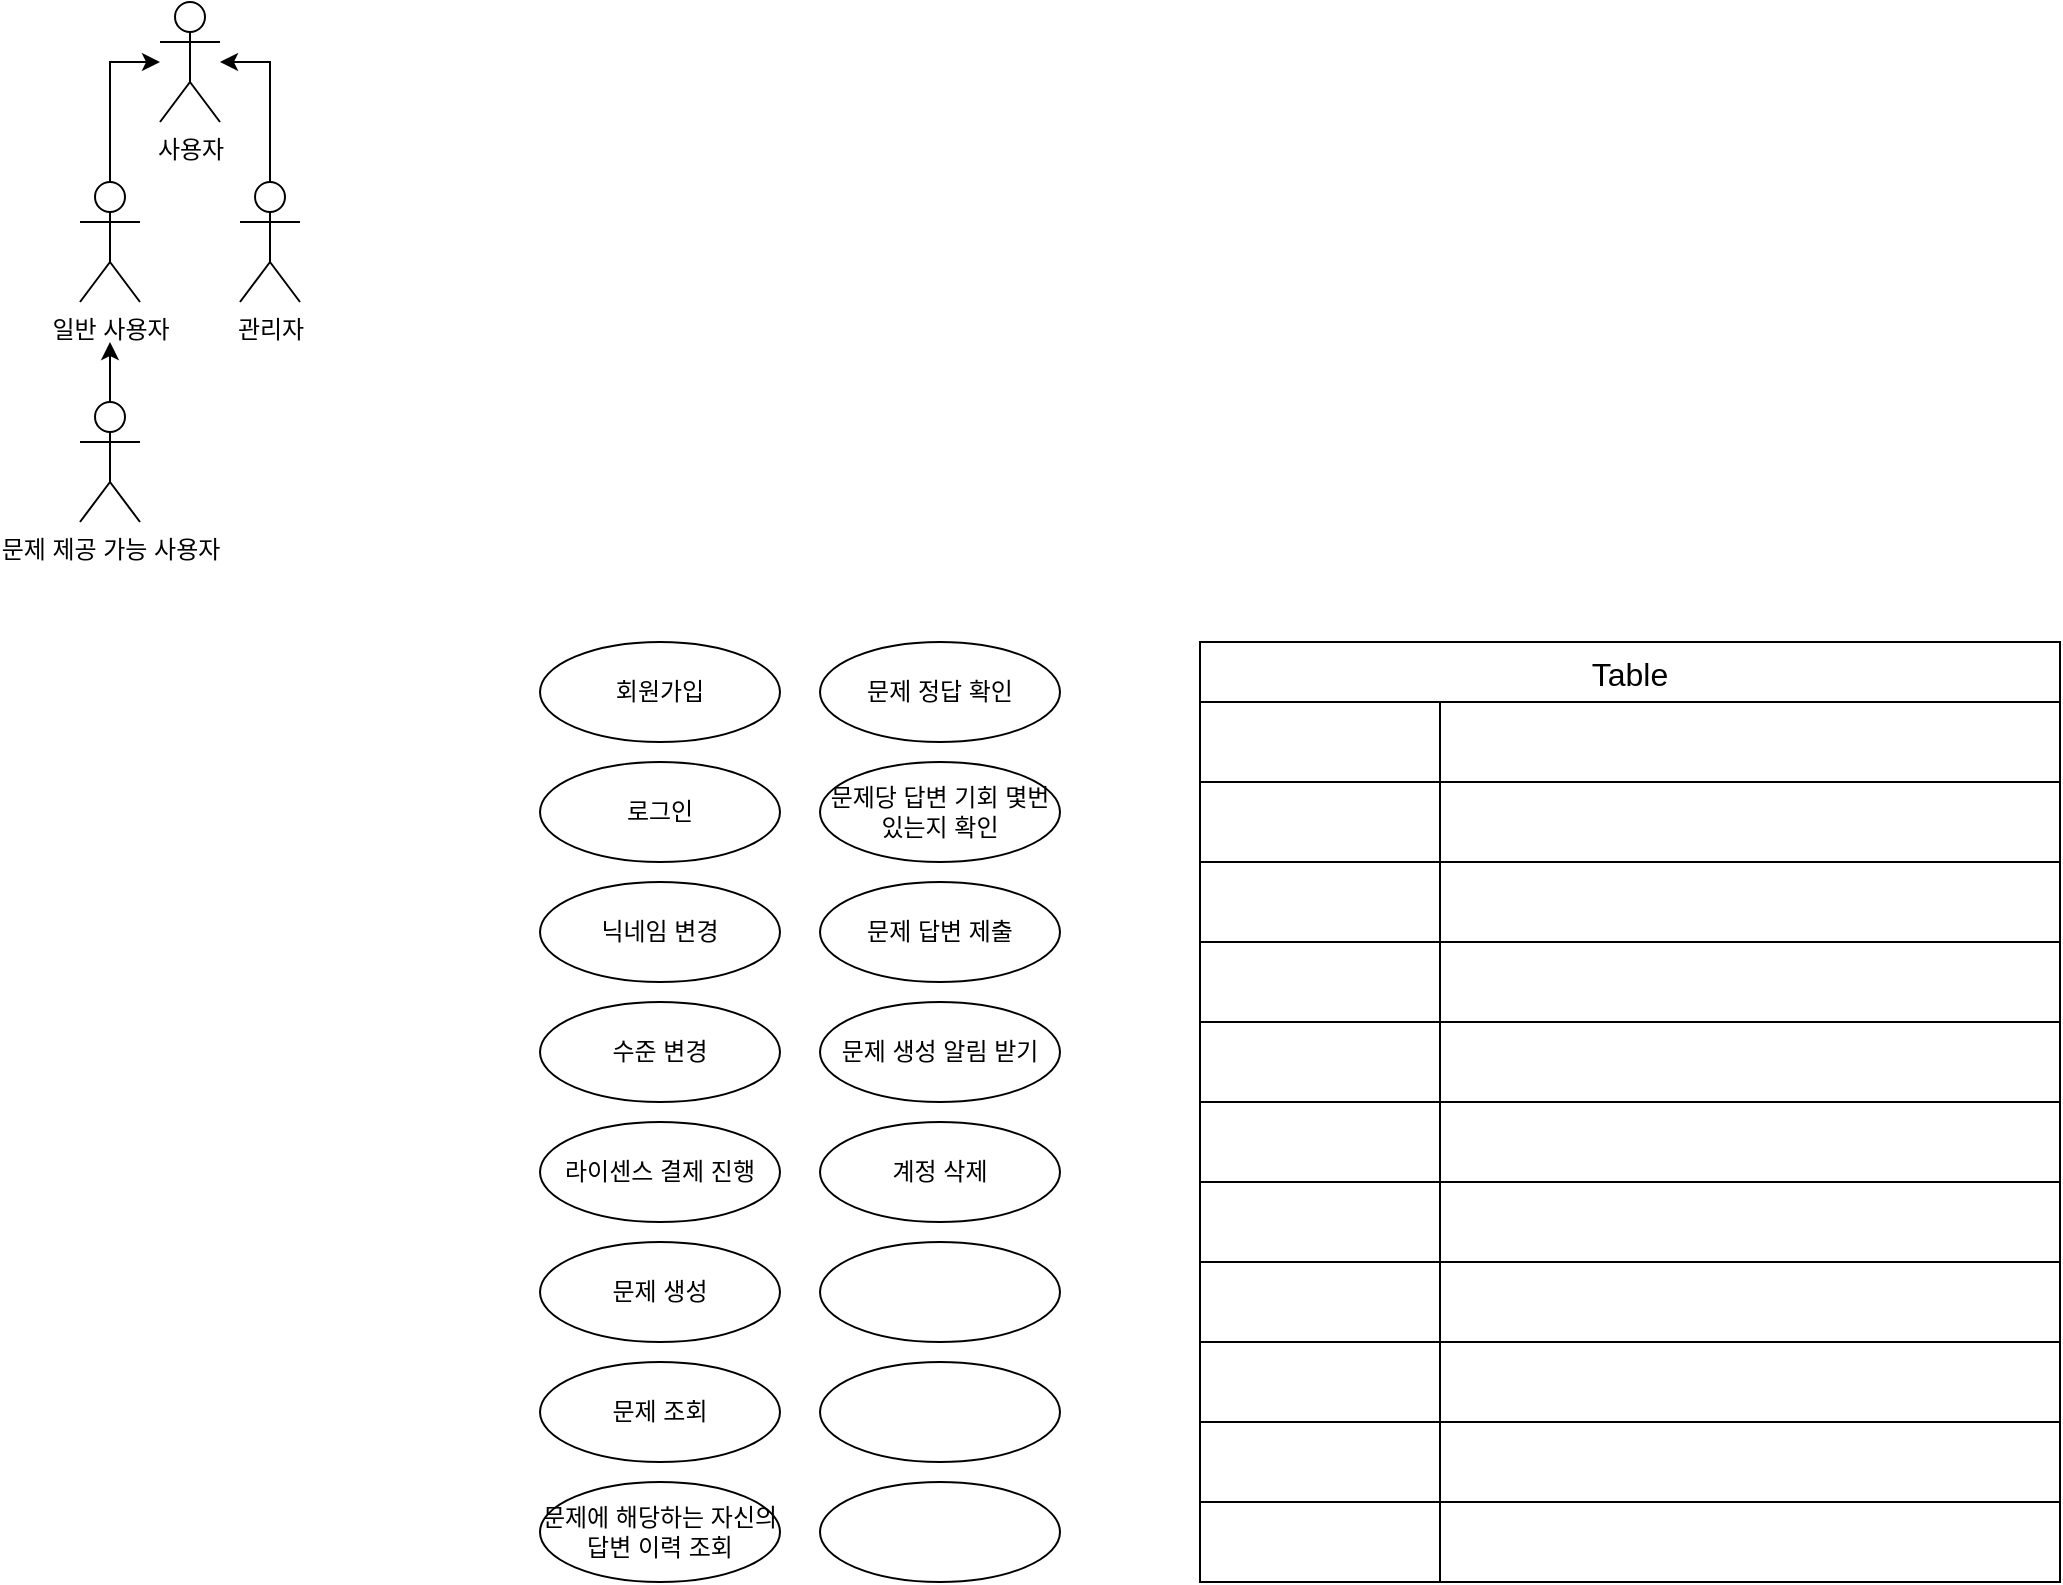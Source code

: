 <mxfile version="24.2.2" type="github">
  <diagram name="페이지-1" id="fhRKMd2EhU1pvt1cXbKF">
    <mxGraphModel dx="1434" dy="780" grid="1" gridSize="10" guides="1" tooltips="1" connect="1" arrows="1" fold="1" page="1" pageScale="1" pageWidth="827" pageHeight="1169" math="0" shadow="0">
      <root>
        <mxCell id="0" />
        <mxCell id="1" parent="0" />
        <mxCell id="9DiqVA_Cxh-YaxuWzxP3-2251" value="사용자" style="shape=umlActor;verticalLabelPosition=bottom;verticalAlign=top;html=1;outlineConnect=0;" parent="1" vertex="1">
          <mxGeometry x="110" y="200" width="30" height="60" as="geometry" />
        </mxCell>
        <mxCell id="9DiqVA_Cxh-YaxuWzxP3-2264" value="" style="edgeStyle=orthogonalEdgeStyle;rounded=0;orthogonalLoop=1;jettySize=auto;html=1;" parent="1" source="9DiqVA_Cxh-YaxuWzxP3-2252" target="9DiqVA_Cxh-YaxuWzxP3-2251" edge="1">
          <mxGeometry relative="1" as="geometry">
            <Array as="points">
              <mxPoint x="85" y="230" />
            </Array>
          </mxGeometry>
        </mxCell>
        <mxCell id="9DiqVA_Cxh-YaxuWzxP3-2252" value="일반 사용자" style="shape=umlActor;verticalLabelPosition=bottom;verticalAlign=top;html=1;outlineConnect=0;" parent="1" vertex="1">
          <mxGeometry x="70" y="290" width="30" height="60" as="geometry" />
        </mxCell>
        <mxCell id="9DiqVA_Cxh-YaxuWzxP3-2267" value="" style="edgeStyle=orthogonalEdgeStyle;rounded=0;orthogonalLoop=1;jettySize=auto;html=1;" parent="1" source="9DiqVA_Cxh-YaxuWzxP3-2254" edge="1">
          <mxGeometry relative="1" as="geometry">
            <mxPoint x="85" y="370" as="targetPoint" />
          </mxGeometry>
        </mxCell>
        <mxCell id="9DiqVA_Cxh-YaxuWzxP3-2254" value="문제 제공 가능 사용자" style="shape=umlActor;verticalLabelPosition=bottom;verticalAlign=top;html=1;outlineConnect=0;" parent="1" vertex="1">
          <mxGeometry x="70" y="400" width="30" height="60" as="geometry" />
        </mxCell>
        <mxCell id="9DiqVA_Cxh-YaxuWzxP3-2266" value="" style="edgeStyle=orthogonalEdgeStyle;rounded=0;orthogonalLoop=1;jettySize=auto;html=1;" parent="1" source="9DiqVA_Cxh-YaxuWzxP3-2255" target="9DiqVA_Cxh-YaxuWzxP3-2251" edge="1">
          <mxGeometry relative="1" as="geometry">
            <Array as="points">
              <mxPoint x="165" y="230" />
            </Array>
          </mxGeometry>
        </mxCell>
        <mxCell id="9DiqVA_Cxh-YaxuWzxP3-2255" value="관리자" style="shape=umlActor;verticalLabelPosition=bottom;verticalAlign=top;html=1;outlineConnect=0;" parent="1" vertex="1">
          <mxGeometry x="150" y="290" width="30" height="60" as="geometry" />
        </mxCell>
        <mxCell id="9DiqVA_Cxh-YaxuWzxP3-2268" value="회원가입" style="ellipse;whiteSpace=wrap;html=1;" parent="1" vertex="1">
          <mxGeometry x="300" y="520" width="120" height="50" as="geometry" />
        </mxCell>
        <mxCell id="9DiqVA_Cxh-YaxuWzxP3-2269" value="로그인" style="ellipse;whiteSpace=wrap;html=1;" parent="1" vertex="1">
          <mxGeometry x="300" y="580" width="120" height="50" as="geometry" />
        </mxCell>
        <mxCell id="9DiqVA_Cxh-YaxuWzxP3-2270" value="닉네임 변경" style="ellipse;whiteSpace=wrap;html=1;" parent="1" vertex="1">
          <mxGeometry x="300" y="640" width="120" height="50" as="geometry" />
        </mxCell>
        <mxCell id="9DiqVA_Cxh-YaxuWzxP3-2271" value="수준 변경" style="ellipse;whiteSpace=wrap;html=1;" parent="1" vertex="1">
          <mxGeometry x="300" y="700" width="120" height="50" as="geometry" />
        </mxCell>
        <mxCell id="9DiqVA_Cxh-YaxuWzxP3-2272" value="라이센스 결제 진행" style="ellipse;whiteSpace=wrap;html=1;" parent="1" vertex="1">
          <mxGeometry x="300" y="760" width="120" height="50" as="geometry" />
        </mxCell>
        <mxCell id="9DiqVA_Cxh-YaxuWzxP3-2273" value="문제 생성" style="ellipse;whiteSpace=wrap;html=1;" parent="1" vertex="1">
          <mxGeometry x="300" y="820" width="120" height="50" as="geometry" />
        </mxCell>
        <mxCell id="9DiqVA_Cxh-YaxuWzxP3-2274" value="문제 조회" style="ellipse;whiteSpace=wrap;html=1;" parent="1" vertex="1">
          <mxGeometry x="300" y="880" width="120" height="50" as="geometry" />
        </mxCell>
        <mxCell id="9DiqVA_Cxh-YaxuWzxP3-2275" value="문제에 해당하는 자신의 답변 이력 조회" style="ellipse;whiteSpace=wrap;html=1;" parent="1" vertex="1">
          <mxGeometry x="300" y="940" width="120" height="50" as="geometry" />
        </mxCell>
        <mxCell id="9DiqVA_Cxh-YaxuWzxP3-2276" value="문제 정답 확인" style="ellipse;whiteSpace=wrap;html=1;" parent="1" vertex="1">
          <mxGeometry x="440" y="520" width="120" height="50" as="geometry" />
        </mxCell>
        <mxCell id="9DiqVA_Cxh-YaxuWzxP3-2277" value="문제당 답변 기회 몇번 있는지 확인" style="ellipse;whiteSpace=wrap;html=1;" parent="1" vertex="1">
          <mxGeometry x="440" y="580" width="120" height="50" as="geometry" />
        </mxCell>
        <mxCell id="9DiqVA_Cxh-YaxuWzxP3-2278" value="문제 답변 제출" style="ellipse;whiteSpace=wrap;html=1;" parent="1" vertex="1">
          <mxGeometry x="440" y="640" width="120" height="50" as="geometry" />
        </mxCell>
        <mxCell id="9DiqVA_Cxh-YaxuWzxP3-2279" value="문제 생성 알림 받기" style="ellipse;whiteSpace=wrap;html=1;" parent="1" vertex="1">
          <mxGeometry x="440" y="700" width="120" height="50" as="geometry" />
        </mxCell>
        <mxCell id="9DiqVA_Cxh-YaxuWzxP3-2280" value="계정 삭제" style="ellipse;whiteSpace=wrap;html=1;" parent="1" vertex="1">
          <mxGeometry x="440" y="760" width="120" height="50" as="geometry" />
        </mxCell>
        <mxCell id="9DiqVA_Cxh-YaxuWzxP3-2281" value="&lt;div&gt;&lt;br&gt;&lt;/div&gt;" style="ellipse;whiteSpace=wrap;html=1;" parent="1" vertex="1">
          <mxGeometry x="440" y="820" width="120" height="50" as="geometry" />
        </mxCell>
        <mxCell id="9DiqVA_Cxh-YaxuWzxP3-2282" value="" style="ellipse;whiteSpace=wrap;html=1;" parent="1" vertex="1">
          <mxGeometry x="440" y="880" width="120" height="50" as="geometry" />
        </mxCell>
        <mxCell id="9DiqVA_Cxh-YaxuWzxP3-2283" value="" style="ellipse;whiteSpace=wrap;html=1;" parent="1" vertex="1">
          <mxGeometry x="440" y="940" width="120" height="50" as="geometry" />
        </mxCell>
        <mxCell id="9DiqVA_Cxh-YaxuWzxP3-2284" value="Table" style="shape=table;startSize=30;container=1;collapsible=0;childLayout=tableLayout;strokeColor=default;fontSize=16;" parent="1" vertex="1">
          <mxGeometry x="630" y="520" width="430" height="470" as="geometry" />
        </mxCell>
        <mxCell id="9DiqVA_Cxh-YaxuWzxP3-2285" style="shape=tableRow;horizontal=0;startSize=0;swimlaneHead=0;swimlaneBody=0;strokeColor=inherit;top=0;left=0;bottom=0;right=0;collapsible=0;dropTarget=0;fillColor=none;points=[[0,0.5],[1,0.5]];portConstraint=eastwest;fontSize=16;" parent="9DiqVA_Cxh-YaxuWzxP3-2284" vertex="1">
          <mxGeometry y="30" width="430" height="40" as="geometry" />
        </mxCell>
        <mxCell id="9DiqVA_Cxh-YaxuWzxP3-2286" style="shape=partialRectangle;html=1;whiteSpace=wrap;connectable=0;strokeColor=inherit;overflow=hidden;fillColor=none;top=0;left=0;bottom=0;right=0;pointerEvents=1;fontSize=16;" parent="9DiqVA_Cxh-YaxuWzxP3-2285" vertex="1">
          <mxGeometry width="120" height="40" as="geometry">
            <mxRectangle width="120" height="40" as="alternateBounds" />
          </mxGeometry>
        </mxCell>
        <mxCell id="9DiqVA_Cxh-YaxuWzxP3-2287" style="shape=partialRectangle;html=1;whiteSpace=wrap;connectable=0;strokeColor=inherit;overflow=hidden;fillColor=none;top=0;left=0;bottom=0;right=0;pointerEvents=1;fontSize=16;" parent="9DiqVA_Cxh-YaxuWzxP3-2285" vertex="1">
          <mxGeometry x="120" width="310" height="40" as="geometry">
            <mxRectangle width="310" height="40" as="alternateBounds" />
          </mxGeometry>
        </mxCell>
        <mxCell id="9DiqVA_Cxh-YaxuWzxP3-2288" style="shape=tableRow;horizontal=0;startSize=0;swimlaneHead=0;swimlaneBody=0;strokeColor=inherit;top=0;left=0;bottom=0;right=0;collapsible=0;dropTarget=0;fillColor=none;points=[[0,0.5],[1,0.5]];portConstraint=eastwest;fontSize=16;" parent="9DiqVA_Cxh-YaxuWzxP3-2284" vertex="1">
          <mxGeometry y="70" width="430" height="40" as="geometry" />
        </mxCell>
        <mxCell id="9DiqVA_Cxh-YaxuWzxP3-2289" style="shape=partialRectangle;html=1;whiteSpace=wrap;connectable=0;strokeColor=inherit;overflow=hidden;fillColor=none;top=0;left=0;bottom=0;right=0;pointerEvents=1;fontSize=16;" parent="9DiqVA_Cxh-YaxuWzxP3-2288" vertex="1">
          <mxGeometry width="120" height="40" as="geometry">
            <mxRectangle width="120" height="40" as="alternateBounds" />
          </mxGeometry>
        </mxCell>
        <mxCell id="9DiqVA_Cxh-YaxuWzxP3-2290" style="shape=partialRectangle;html=1;whiteSpace=wrap;connectable=0;strokeColor=inherit;overflow=hidden;fillColor=none;top=0;left=0;bottom=0;right=0;pointerEvents=1;fontSize=16;" parent="9DiqVA_Cxh-YaxuWzxP3-2288" vertex="1">
          <mxGeometry x="120" width="310" height="40" as="geometry">
            <mxRectangle width="310" height="40" as="alternateBounds" />
          </mxGeometry>
        </mxCell>
        <mxCell id="9DiqVA_Cxh-YaxuWzxP3-2291" style="shape=tableRow;horizontal=0;startSize=0;swimlaneHead=0;swimlaneBody=0;strokeColor=inherit;top=0;left=0;bottom=0;right=0;collapsible=0;dropTarget=0;fillColor=none;points=[[0,0.5],[1,0.5]];portConstraint=eastwest;fontSize=16;" parent="9DiqVA_Cxh-YaxuWzxP3-2284" vertex="1">
          <mxGeometry y="110" width="430" height="40" as="geometry" />
        </mxCell>
        <mxCell id="9DiqVA_Cxh-YaxuWzxP3-2292" style="shape=partialRectangle;html=1;whiteSpace=wrap;connectable=0;strokeColor=inherit;overflow=hidden;fillColor=none;top=0;left=0;bottom=0;right=0;pointerEvents=1;fontSize=16;" parent="9DiqVA_Cxh-YaxuWzxP3-2291" vertex="1">
          <mxGeometry width="120" height="40" as="geometry">
            <mxRectangle width="120" height="40" as="alternateBounds" />
          </mxGeometry>
        </mxCell>
        <mxCell id="9DiqVA_Cxh-YaxuWzxP3-2293" style="shape=partialRectangle;html=1;whiteSpace=wrap;connectable=0;strokeColor=inherit;overflow=hidden;fillColor=none;top=0;left=0;bottom=0;right=0;pointerEvents=1;fontSize=16;" parent="9DiqVA_Cxh-YaxuWzxP3-2291" vertex="1">
          <mxGeometry x="120" width="310" height="40" as="geometry">
            <mxRectangle width="310" height="40" as="alternateBounds" />
          </mxGeometry>
        </mxCell>
        <mxCell id="9DiqVA_Cxh-YaxuWzxP3-2294" style="shape=tableRow;horizontal=0;startSize=0;swimlaneHead=0;swimlaneBody=0;strokeColor=inherit;top=0;left=0;bottom=0;right=0;collapsible=0;dropTarget=0;fillColor=none;points=[[0,0.5],[1,0.5]];portConstraint=eastwest;fontSize=16;" parent="9DiqVA_Cxh-YaxuWzxP3-2284" vertex="1">
          <mxGeometry y="150" width="430" height="40" as="geometry" />
        </mxCell>
        <mxCell id="9DiqVA_Cxh-YaxuWzxP3-2295" style="shape=partialRectangle;html=1;whiteSpace=wrap;connectable=0;strokeColor=inherit;overflow=hidden;fillColor=none;top=0;left=0;bottom=0;right=0;pointerEvents=1;fontSize=16;" parent="9DiqVA_Cxh-YaxuWzxP3-2294" vertex="1">
          <mxGeometry width="120" height="40" as="geometry">
            <mxRectangle width="120" height="40" as="alternateBounds" />
          </mxGeometry>
        </mxCell>
        <mxCell id="9DiqVA_Cxh-YaxuWzxP3-2296" style="shape=partialRectangle;html=1;whiteSpace=wrap;connectable=0;strokeColor=inherit;overflow=hidden;fillColor=none;top=0;left=0;bottom=0;right=0;pointerEvents=1;fontSize=16;" parent="9DiqVA_Cxh-YaxuWzxP3-2294" vertex="1">
          <mxGeometry x="120" width="310" height="40" as="geometry">
            <mxRectangle width="310" height="40" as="alternateBounds" />
          </mxGeometry>
        </mxCell>
        <mxCell id="9DiqVA_Cxh-YaxuWzxP3-2297" style="shape=tableRow;horizontal=0;startSize=0;swimlaneHead=0;swimlaneBody=0;strokeColor=inherit;top=0;left=0;bottom=0;right=0;collapsible=0;dropTarget=0;fillColor=none;points=[[0,0.5],[1,0.5]];portConstraint=eastwest;fontSize=16;" parent="9DiqVA_Cxh-YaxuWzxP3-2284" vertex="1">
          <mxGeometry y="190" width="430" height="40" as="geometry" />
        </mxCell>
        <mxCell id="9DiqVA_Cxh-YaxuWzxP3-2298" style="shape=partialRectangle;html=1;whiteSpace=wrap;connectable=0;strokeColor=inherit;overflow=hidden;fillColor=none;top=0;left=0;bottom=0;right=0;pointerEvents=1;fontSize=16;" parent="9DiqVA_Cxh-YaxuWzxP3-2297" vertex="1">
          <mxGeometry width="120" height="40" as="geometry">
            <mxRectangle width="120" height="40" as="alternateBounds" />
          </mxGeometry>
        </mxCell>
        <mxCell id="9DiqVA_Cxh-YaxuWzxP3-2299" style="shape=partialRectangle;html=1;whiteSpace=wrap;connectable=0;strokeColor=inherit;overflow=hidden;fillColor=none;top=0;left=0;bottom=0;right=0;pointerEvents=1;fontSize=16;" parent="9DiqVA_Cxh-YaxuWzxP3-2297" vertex="1">
          <mxGeometry x="120" width="310" height="40" as="geometry">
            <mxRectangle width="310" height="40" as="alternateBounds" />
          </mxGeometry>
        </mxCell>
        <mxCell id="9DiqVA_Cxh-YaxuWzxP3-2300" style="shape=tableRow;horizontal=0;startSize=0;swimlaneHead=0;swimlaneBody=0;strokeColor=inherit;top=0;left=0;bottom=0;right=0;collapsible=0;dropTarget=0;fillColor=none;points=[[0,0.5],[1,0.5]];portConstraint=eastwest;fontSize=16;" parent="9DiqVA_Cxh-YaxuWzxP3-2284" vertex="1">
          <mxGeometry y="230" width="430" height="40" as="geometry" />
        </mxCell>
        <mxCell id="9DiqVA_Cxh-YaxuWzxP3-2301" style="shape=partialRectangle;html=1;whiteSpace=wrap;connectable=0;strokeColor=inherit;overflow=hidden;fillColor=none;top=0;left=0;bottom=0;right=0;pointerEvents=1;fontSize=16;" parent="9DiqVA_Cxh-YaxuWzxP3-2300" vertex="1">
          <mxGeometry width="120" height="40" as="geometry">
            <mxRectangle width="120" height="40" as="alternateBounds" />
          </mxGeometry>
        </mxCell>
        <mxCell id="9DiqVA_Cxh-YaxuWzxP3-2302" style="shape=partialRectangle;html=1;whiteSpace=wrap;connectable=0;strokeColor=inherit;overflow=hidden;fillColor=none;top=0;left=0;bottom=0;right=0;pointerEvents=1;fontSize=16;" parent="9DiqVA_Cxh-YaxuWzxP3-2300" vertex="1">
          <mxGeometry x="120" width="310" height="40" as="geometry">
            <mxRectangle width="310" height="40" as="alternateBounds" />
          </mxGeometry>
        </mxCell>
        <mxCell id="9DiqVA_Cxh-YaxuWzxP3-2303" style="shape=tableRow;horizontal=0;startSize=0;swimlaneHead=0;swimlaneBody=0;strokeColor=inherit;top=0;left=0;bottom=0;right=0;collapsible=0;dropTarget=0;fillColor=none;points=[[0,0.5],[1,0.5]];portConstraint=eastwest;fontSize=16;" parent="9DiqVA_Cxh-YaxuWzxP3-2284" vertex="1">
          <mxGeometry y="270" width="430" height="40" as="geometry" />
        </mxCell>
        <mxCell id="9DiqVA_Cxh-YaxuWzxP3-2304" style="shape=partialRectangle;html=1;whiteSpace=wrap;connectable=0;strokeColor=inherit;overflow=hidden;fillColor=none;top=0;left=0;bottom=0;right=0;pointerEvents=1;fontSize=16;" parent="9DiqVA_Cxh-YaxuWzxP3-2303" vertex="1">
          <mxGeometry width="120" height="40" as="geometry">
            <mxRectangle width="120" height="40" as="alternateBounds" />
          </mxGeometry>
        </mxCell>
        <mxCell id="9DiqVA_Cxh-YaxuWzxP3-2305" style="shape=partialRectangle;html=1;whiteSpace=wrap;connectable=0;strokeColor=inherit;overflow=hidden;fillColor=none;top=0;left=0;bottom=0;right=0;pointerEvents=1;fontSize=16;" parent="9DiqVA_Cxh-YaxuWzxP3-2303" vertex="1">
          <mxGeometry x="120" width="310" height="40" as="geometry">
            <mxRectangle width="310" height="40" as="alternateBounds" />
          </mxGeometry>
        </mxCell>
        <mxCell id="9DiqVA_Cxh-YaxuWzxP3-2306" style="shape=tableRow;horizontal=0;startSize=0;swimlaneHead=0;swimlaneBody=0;strokeColor=inherit;top=0;left=0;bottom=0;right=0;collapsible=0;dropTarget=0;fillColor=none;points=[[0,0.5],[1,0.5]];portConstraint=eastwest;fontSize=16;" parent="9DiqVA_Cxh-YaxuWzxP3-2284" vertex="1">
          <mxGeometry y="310" width="430" height="40" as="geometry" />
        </mxCell>
        <mxCell id="9DiqVA_Cxh-YaxuWzxP3-2307" style="shape=partialRectangle;html=1;whiteSpace=wrap;connectable=0;strokeColor=inherit;overflow=hidden;fillColor=none;top=0;left=0;bottom=0;right=0;pointerEvents=1;fontSize=16;" parent="9DiqVA_Cxh-YaxuWzxP3-2306" vertex="1">
          <mxGeometry width="120" height="40" as="geometry">
            <mxRectangle width="120" height="40" as="alternateBounds" />
          </mxGeometry>
        </mxCell>
        <mxCell id="9DiqVA_Cxh-YaxuWzxP3-2308" style="shape=partialRectangle;html=1;whiteSpace=wrap;connectable=0;strokeColor=inherit;overflow=hidden;fillColor=none;top=0;left=0;bottom=0;right=0;pointerEvents=1;fontSize=16;" parent="9DiqVA_Cxh-YaxuWzxP3-2306" vertex="1">
          <mxGeometry x="120" width="310" height="40" as="geometry">
            <mxRectangle width="310" height="40" as="alternateBounds" />
          </mxGeometry>
        </mxCell>
        <mxCell id="9DiqVA_Cxh-YaxuWzxP3-2309" value="" style="shape=tableRow;horizontal=0;startSize=0;swimlaneHead=0;swimlaneBody=0;strokeColor=inherit;top=0;left=0;bottom=0;right=0;collapsible=0;dropTarget=0;fillColor=none;points=[[0,0.5],[1,0.5]];portConstraint=eastwest;fontSize=16;" parent="9DiqVA_Cxh-YaxuWzxP3-2284" vertex="1">
          <mxGeometry y="350" width="430" height="40" as="geometry" />
        </mxCell>
        <mxCell id="9DiqVA_Cxh-YaxuWzxP3-2310" value="" style="shape=partialRectangle;html=1;whiteSpace=wrap;connectable=0;strokeColor=inherit;overflow=hidden;fillColor=none;top=0;left=0;bottom=0;right=0;pointerEvents=1;fontSize=16;" parent="9DiqVA_Cxh-YaxuWzxP3-2309" vertex="1">
          <mxGeometry width="120" height="40" as="geometry">
            <mxRectangle width="120" height="40" as="alternateBounds" />
          </mxGeometry>
        </mxCell>
        <mxCell id="9DiqVA_Cxh-YaxuWzxP3-2311" value="" style="shape=partialRectangle;html=1;whiteSpace=wrap;connectable=0;strokeColor=inherit;overflow=hidden;fillColor=none;top=0;left=0;bottom=0;right=0;pointerEvents=1;fontSize=16;" parent="9DiqVA_Cxh-YaxuWzxP3-2309" vertex="1">
          <mxGeometry x="120" width="310" height="40" as="geometry">
            <mxRectangle width="310" height="40" as="alternateBounds" />
          </mxGeometry>
        </mxCell>
        <mxCell id="9DiqVA_Cxh-YaxuWzxP3-2312" value="" style="shape=tableRow;horizontal=0;startSize=0;swimlaneHead=0;swimlaneBody=0;strokeColor=inherit;top=0;left=0;bottom=0;right=0;collapsible=0;dropTarget=0;fillColor=none;points=[[0,0.5],[1,0.5]];portConstraint=eastwest;fontSize=16;" parent="9DiqVA_Cxh-YaxuWzxP3-2284" vertex="1">
          <mxGeometry y="390" width="430" height="40" as="geometry" />
        </mxCell>
        <mxCell id="9DiqVA_Cxh-YaxuWzxP3-2313" value="" style="shape=partialRectangle;html=1;whiteSpace=wrap;connectable=0;strokeColor=inherit;overflow=hidden;fillColor=none;top=0;left=0;bottom=0;right=0;pointerEvents=1;fontSize=16;" parent="9DiqVA_Cxh-YaxuWzxP3-2312" vertex="1">
          <mxGeometry width="120" height="40" as="geometry">
            <mxRectangle width="120" height="40" as="alternateBounds" />
          </mxGeometry>
        </mxCell>
        <mxCell id="9DiqVA_Cxh-YaxuWzxP3-2314" value="" style="shape=partialRectangle;html=1;whiteSpace=wrap;connectable=0;strokeColor=inherit;overflow=hidden;fillColor=none;top=0;left=0;bottom=0;right=0;pointerEvents=1;fontSize=16;" parent="9DiqVA_Cxh-YaxuWzxP3-2312" vertex="1">
          <mxGeometry x="120" width="310" height="40" as="geometry">
            <mxRectangle width="310" height="40" as="alternateBounds" />
          </mxGeometry>
        </mxCell>
        <mxCell id="9DiqVA_Cxh-YaxuWzxP3-2315" value="" style="shape=tableRow;horizontal=0;startSize=0;swimlaneHead=0;swimlaneBody=0;strokeColor=inherit;top=0;left=0;bottom=0;right=0;collapsible=0;dropTarget=0;fillColor=none;points=[[0,0.5],[1,0.5]];portConstraint=eastwest;fontSize=16;" parent="9DiqVA_Cxh-YaxuWzxP3-2284" vertex="1">
          <mxGeometry y="430" width="430" height="40" as="geometry" />
        </mxCell>
        <mxCell id="9DiqVA_Cxh-YaxuWzxP3-2316" value="" style="shape=partialRectangle;html=1;whiteSpace=wrap;connectable=0;strokeColor=inherit;overflow=hidden;fillColor=none;top=0;left=0;bottom=0;right=0;pointerEvents=1;fontSize=16;" parent="9DiqVA_Cxh-YaxuWzxP3-2315" vertex="1">
          <mxGeometry width="120" height="40" as="geometry">
            <mxRectangle width="120" height="40" as="alternateBounds" />
          </mxGeometry>
        </mxCell>
        <mxCell id="9DiqVA_Cxh-YaxuWzxP3-2317" value="" style="shape=partialRectangle;html=1;whiteSpace=wrap;connectable=0;strokeColor=inherit;overflow=hidden;fillColor=none;top=0;left=0;bottom=0;right=0;pointerEvents=1;fontSize=16;" parent="9DiqVA_Cxh-YaxuWzxP3-2315" vertex="1">
          <mxGeometry x="120" width="310" height="40" as="geometry">
            <mxRectangle width="310" height="40" as="alternateBounds" />
          </mxGeometry>
        </mxCell>
      </root>
    </mxGraphModel>
  </diagram>
</mxfile>
